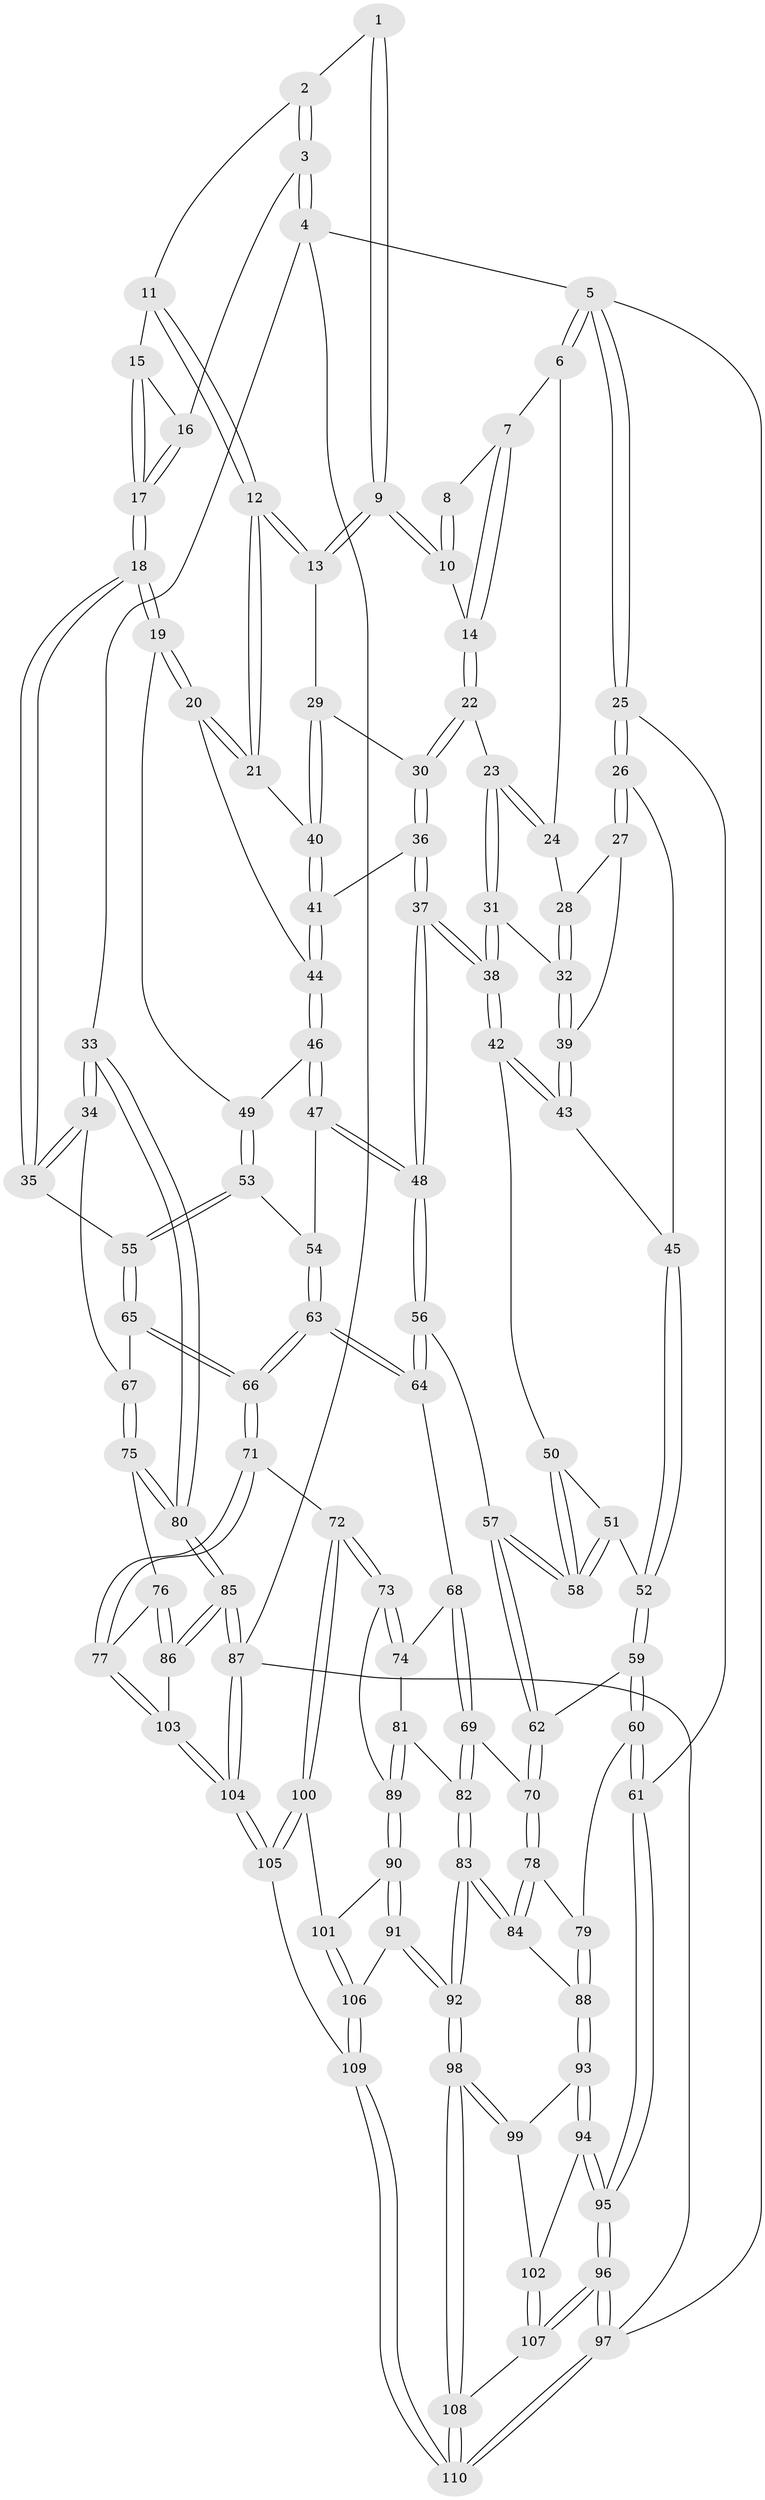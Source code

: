 // Generated by graph-tools (version 1.1) at 2025/17/03/09/25 04:17:19]
// undirected, 110 vertices, 272 edges
graph export_dot {
graph [start="1"]
  node [color=gray90,style=filled];
  1 [pos="+0.7428665900505134+0"];
  2 [pos="+0.7605668456721096+0"];
  3 [pos="+1+0"];
  4 [pos="+1+0"];
  5 [pos="+0+0"];
  6 [pos="+0.25708386680732886+0"];
  7 [pos="+0.34325863572976084+0"];
  8 [pos="+0.6869743843537517+0"];
  9 [pos="+0.679828355067395+0.12837348328493256"];
  10 [pos="+0.5844536799772589+0.057743997307297824"];
  11 [pos="+0.8037154081925365+0.040749710335162524"];
  12 [pos="+0.7252815950957577+0.15357554387250277"];
  13 [pos="+0.6822497142439173+0.1346749985876013"];
  14 [pos="+0.5366594541730815+0.09358609409647603"];
  15 [pos="+0.8262255644724952+0.06761783786622183"];
  16 [pos="+0.9229338760967009+0.04995810381895859"];
  17 [pos="+0.8803935241966361+0.14655031546038752"];
  18 [pos="+0.9075340281639748+0.25274462857051494"];
  19 [pos="+0.8468030843256249+0.241144239585524"];
  20 [pos="+0.7733438880290746+0.20078475637991294"];
  21 [pos="+0.7354803566407723+0.16846823382790127"];
  22 [pos="+0.5170902339539227+0.13343482808651544"];
  23 [pos="+0.5005867401991089+0.13925565482129412"];
  24 [pos="+0.2531755850711624+0"];
  25 [pos="+0+0.23237292950321112"];
  26 [pos="+0+0.20377686496137737"];
  27 [pos="+0.20342791339518054+0.03505041747202112"];
  28 [pos="+0.23540202112803915+0"];
  29 [pos="+0.623175817518333+0.1750840632108858"];
  30 [pos="+0.5873782432634006+0.18391888938741585"];
  31 [pos="+0.456088450112984+0.17828325282273205"];
  32 [pos="+0.43390422626581227+0.16801322671861452"];
  33 [pos="+1+0.31901578174311096"];
  34 [pos="+1+0.3206572226395883"];
  35 [pos="+0.9204993806966364+0.26207648216059337"];
  36 [pos="+0.5771525086087919+0.2791887700892639"];
  37 [pos="+0.45870251465133344+0.3638092714209406"];
  38 [pos="+0.44030100861145577+0.340361910749029"];
  39 [pos="+0.23097793749231638+0.19636284996950298"];
  40 [pos="+0.6649226011014208+0.2463341960378013"];
  41 [pos="+0.6598382743210928+0.29129155060814726"];
  42 [pos="+0.3624698269420435+0.3125347176275857"];
  43 [pos="+0.2301213447692824+0.21972755071189667"];
  44 [pos="+0.6614044945170626+0.2925658954355453"];
  45 [pos="+0.19571846168551263+0.2570355932706724"];
  46 [pos="+0.6659816278895724+0.29893735261141663"];
  47 [pos="+0.6269825823011353+0.37254170386086566"];
  48 [pos="+0.4624798089128644+0.3831594049966712"];
  49 [pos="+0.7018843728865708+0.3218247830581605"];
  50 [pos="+0.2954531954857819+0.37047151295565645"];
  51 [pos="+0.21830198956844962+0.3784839885167705"];
  52 [pos="+0.16216320785685978+0.34176081308638007"];
  53 [pos="+0.7121517154553432+0.3597466479485238"];
  54 [pos="+0.6692269269323102+0.4091306131064824"];
  55 [pos="+0.7864909062537593+0.400465444815838"];
  56 [pos="+0.4622184096091414+0.4027247273611382"];
  57 [pos="+0.27238922450078534+0.4494614150241585"];
  58 [pos="+0.2686701414843882+0.4384567088312939"];
  59 [pos="+0.1120855169262173+0.3908933507549324"];
  60 [pos="+0+0.48030375791023655"];
  61 [pos="+0+0.4785542659640464"];
  62 [pos="+0.23780191786613444+0.5236125969381168"];
  63 [pos="+0.6593983899842618+0.5483448862422949"];
  64 [pos="+0.46505862669399217+0.41457898407127747"];
  65 [pos="+0.7779373214219959+0.48945259251294826"];
  66 [pos="+0.6717219487868156+0.5649739107690881"];
  67 [pos="+0.9193252511730345+0.5106446998687095"];
  68 [pos="+0.4295124131409098+0.49345221712719284"];
  69 [pos="+0.24556663073852733+0.5832480390030842"];
  70 [pos="+0.24528802194447138+0.5831700384979474"];
  71 [pos="+0.6681111560520238+0.7001704406978455"];
  72 [pos="+0.6501283776635053+0.7056896237009157"];
  73 [pos="+0.5423431590527797+0.6923487951655432"];
  74 [pos="+0.4459237784676334+0.5859386924072525"];
  75 [pos="+0.9049378386471256+0.6219424021424443"];
  76 [pos="+0.8951985618445574+0.6308477254803664"];
  77 [pos="+0.6795158342310789+0.7076334551827261"];
  78 [pos="+0.17998645953361403+0.6170455634587556"];
  79 [pos="+0+0.5449011600615647"];
  80 [pos="+1+0.7758699581222789"];
  81 [pos="+0.3324868818108664+0.6623524811933876"];
  82 [pos="+0.3267031815328337+0.6611791048167587"];
  83 [pos="+0.25399405609227493+0.8456505464985551"];
  84 [pos="+0.16980684823801717+0.6983988116295106"];
  85 [pos="+1+0.9516689714166805"];
  86 [pos="+0.9416195379995894+0.8148841458427679"];
  87 [pos="+1+1"];
  88 [pos="+0.08209490644669244+0.7536828589952962"];
  89 [pos="+0.4311449979919042+0.7376491892998979"];
  90 [pos="+0.4264516891992092+0.748121501364081"];
  91 [pos="+0.35138928970057803+0.8578243658190551"];
  92 [pos="+0.2549391461244112+0.8516122408738402"];
  93 [pos="+0.06215432348204676+0.7939189051732748"];
  94 [pos="+0+0.7808840545303694"];
  95 [pos="+0+0.7579887007269543"];
  96 [pos="+0+0.8854097204694547"];
  97 [pos="+0+1"];
  98 [pos="+0.2503594813289544+0.856290240208296"];
  99 [pos="+0.07678934432459483+0.8165205728321777"];
  100 [pos="+0.5359141031979137+0.8745428623364778"];
  101 [pos="+0.5033834827011505+0.8714202158552448"];
  102 [pos="+0.06228896358871726+0.8938974919908856"];
  103 [pos="+0.7533873265272468+0.8149772659523832"];
  104 [pos="+0.7351493303304618+1"];
  105 [pos="+0.590949802248176+1"];
  106 [pos="+0.38395545201795256+0.887435918165994"];
  107 [pos="+0.061906499533986505+0.9054306573754155"];
  108 [pos="+0.15439168343874865+1"];
  109 [pos="+0.4588239840733925+1"];
  110 [pos="+0.13455769174735957+1"];
  1 -- 2;
  1 -- 9;
  1 -- 9;
  2 -- 3;
  2 -- 3;
  2 -- 11;
  3 -- 4;
  3 -- 4;
  3 -- 16;
  4 -- 5;
  4 -- 33;
  4 -- 87;
  5 -- 6;
  5 -- 6;
  5 -- 25;
  5 -- 25;
  5 -- 97;
  6 -- 7;
  6 -- 24;
  7 -- 8;
  7 -- 14;
  7 -- 14;
  8 -- 10;
  8 -- 10;
  9 -- 10;
  9 -- 10;
  9 -- 13;
  9 -- 13;
  10 -- 14;
  11 -- 12;
  11 -- 12;
  11 -- 15;
  12 -- 13;
  12 -- 13;
  12 -- 21;
  12 -- 21;
  13 -- 29;
  14 -- 22;
  14 -- 22;
  15 -- 16;
  15 -- 17;
  15 -- 17;
  16 -- 17;
  16 -- 17;
  17 -- 18;
  17 -- 18;
  18 -- 19;
  18 -- 19;
  18 -- 35;
  18 -- 35;
  19 -- 20;
  19 -- 20;
  19 -- 49;
  20 -- 21;
  20 -- 21;
  20 -- 44;
  21 -- 40;
  22 -- 23;
  22 -- 30;
  22 -- 30;
  23 -- 24;
  23 -- 24;
  23 -- 31;
  23 -- 31;
  24 -- 28;
  25 -- 26;
  25 -- 26;
  25 -- 61;
  26 -- 27;
  26 -- 27;
  26 -- 45;
  27 -- 28;
  27 -- 39;
  28 -- 32;
  28 -- 32;
  29 -- 30;
  29 -- 40;
  29 -- 40;
  30 -- 36;
  30 -- 36;
  31 -- 32;
  31 -- 38;
  31 -- 38;
  32 -- 39;
  32 -- 39;
  33 -- 34;
  33 -- 34;
  33 -- 80;
  33 -- 80;
  34 -- 35;
  34 -- 35;
  34 -- 67;
  35 -- 55;
  36 -- 37;
  36 -- 37;
  36 -- 41;
  37 -- 38;
  37 -- 38;
  37 -- 48;
  37 -- 48;
  38 -- 42;
  38 -- 42;
  39 -- 43;
  39 -- 43;
  40 -- 41;
  40 -- 41;
  41 -- 44;
  41 -- 44;
  42 -- 43;
  42 -- 43;
  42 -- 50;
  43 -- 45;
  44 -- 46;
  44 -- 46;
  45 -- 52;
  45 -- 52;
  46 -- 47;
  46 -- 47;
  46 -- 49;
  47 -- 48;
  47 -- 48;
  47 -- 54;
  48 -- 56;
  48 -- 56;
  49 -- 53;
  49 -- 53;
  50 -- 51;
  50 -- 58;
  50 -- 58;
  51 -- 52;
  51 -- 58;
  51 -- 58;
  52 -- 59;
  52 -- 59;
  53 -- 54;
  53 -- 55;
  53 -- 55;
  54 -- 63;
  54 -- 63;
  55 -- 65;
  55 -- 65;
  56 -- 57;
  56 -- 64;
  56 -- 64;
  57 -- 58;
  57 -- 58;
  57 -- 62;
  57 -- 62;
  59 -- 60;
  59 -- 60;
  59 -- 62;
  60 -- 61;
  60 -- 61;
  60 -- 79;
  61 -- 95;
  61 -- 95;
  62 -- 70;
  62 -- 70;
  63 -- 64;
  63 -- 64;
  63 -- 66;
  63 -- 66;
  64 -- 68;
  65 -- 66;
  65 -- 66;
  65 -- 67;
  66 -- 71;
  66 -- 71;
  67 -- 75;
  67 -- 75;
  68 -- 69;
  68 -- 69;
  68 -- 74;
  69 -- 70;
  69 -- 82;
  69 -- 82;
  70 -- 78;
  70 -- 78;
  71 -- 72;
  71 -- 77;
  71 -- 77;
  72 -- 73;
  72 -- 73;
  72 -- 100;
  72 -- 100;
  73 -- 74;
  73 -- 74;
  73 -- 89;
  74 -- 81;
  75 -- 76;
  75 -- 80;
  75 -- 80;
  76 -- 77;
  76 -- 86;
  76 -- 86;
  77 -- 103;
  77 -- 103;
  78 -- 79;
  78 -- 84;
  78 -- 84;
  79 -- 88;
  79 -- 88;
  80 -- 85;
  80 -- 85;
  81 -- 82;
  81 -- 89;
  81 -- 89;
  82 -- 83;
  82 -- 83;
  83 -- 84;
  83 -- 84;
  83 -- 92;
  83 -- 92;
  84 -- 88;
  85 -- 86;
  85 -- 86;
  85 -- 87;
  85 -- 87;
  86 -- 103;
  87 -- 104;
  87 -- 104;
  87 -- 97;
  88 -- 93;
  88 -- 93;
  89 -- 90;
  89 -- 90;
  90 -- 91;
  90 -- 91;
  90 -- 101;
  91 -- 92;
  91 -- 92;
  91 -- 106;
  92 -- 98;
  92 -- 98;
  93 -- 94;
  93 -- 94;
  93 -- 99;
  94 -- 95;
  94 -- 95;
  94 -- 102;
  95 -- 96;
  95 -- 96;
  96 -- 97;
  96 -- 97;
  96 -- 107;
  96 -- 107;
  97 -- 110;
  97 -- 110;
  98 -- 99;
  98 -- 99;
  98 -- 108;
  98 -- 108;
  99 -- 102;
  100 -- 101;
  100 -- 105;
  100 -- 105;
  101 -- 106;
  101 -- 106;
  102 -- 107;
  102 -- 107;
  103 -- 104;
  103 -- 104;
  104 -- 105;
  104 -- 105;
  105 -- 109;
  106 -- 109;
  106 -- 109;
  107 -- 108;
  108 -- 110;
  108 -- 110;
  109 -- 110;
  109 -- 110;
}
